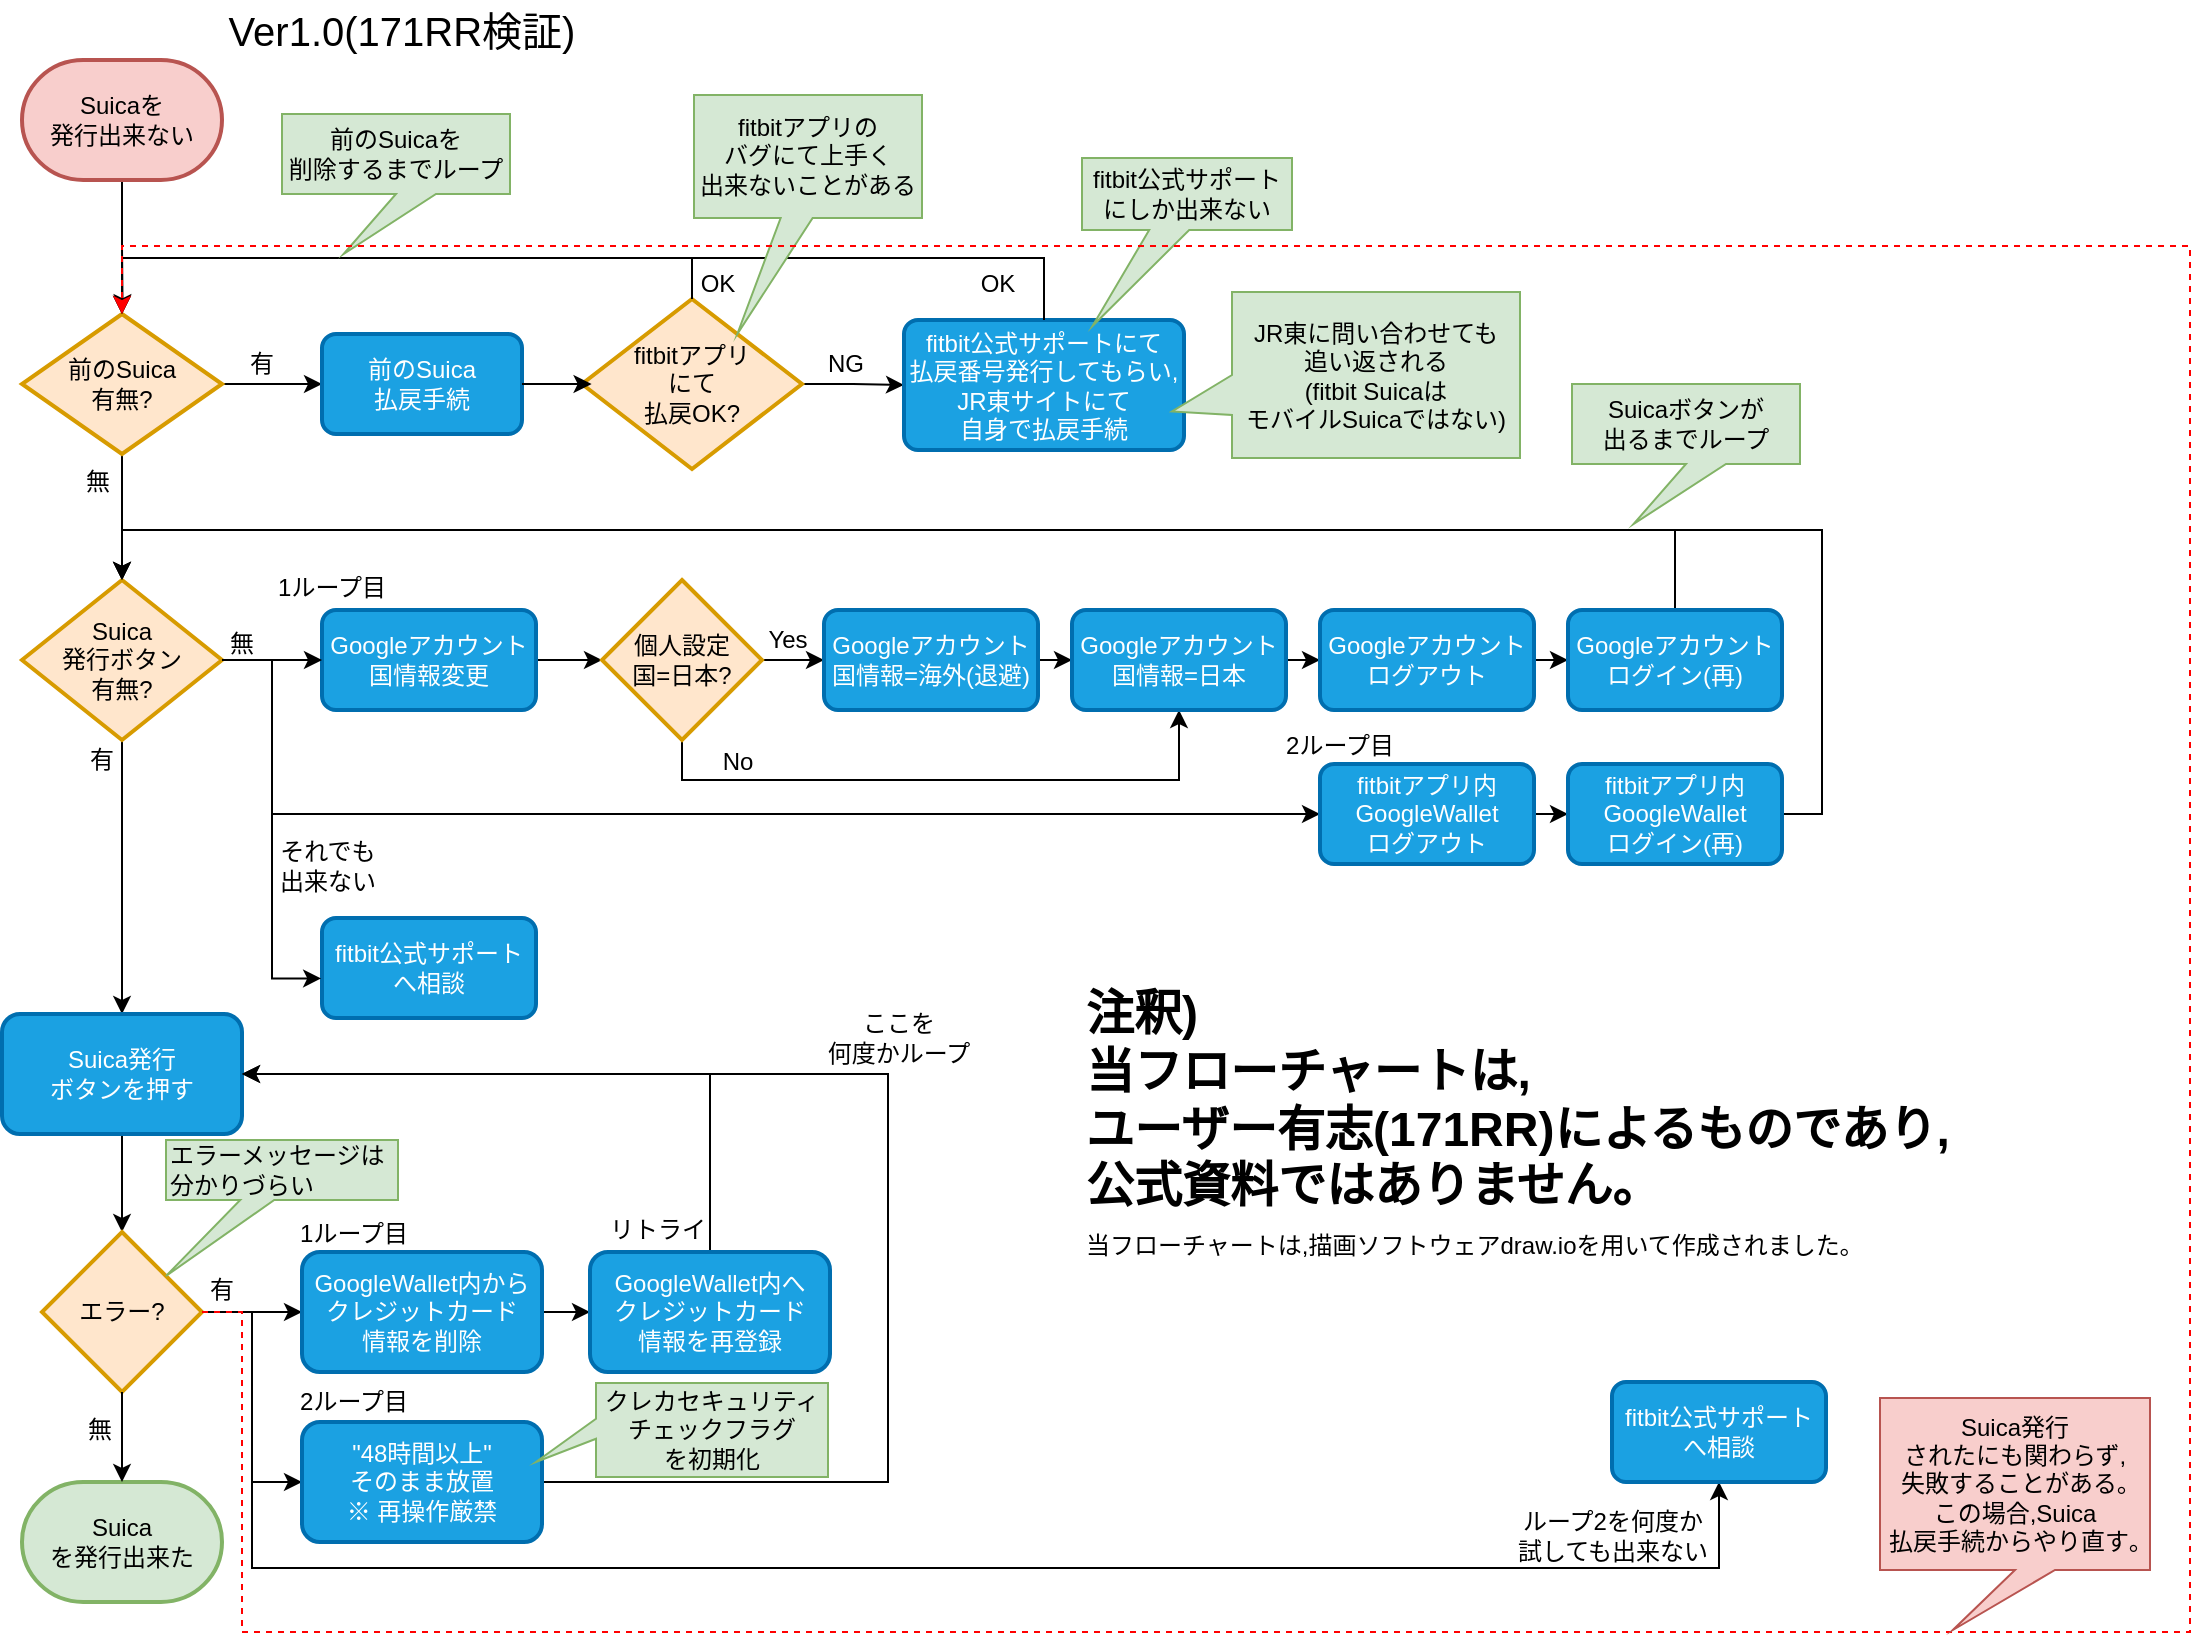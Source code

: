 <mxfile version="26.0.7">
  <diagram name="Ver1.0(171RR検証)" id="FV4QGoX4zU9mgjPyjUHh">
    <mxGraphModel dx="1434" dy="836" grid="0" gridSize="10" guides="1" tooltips="1" connect="1" arrows="1" fold="1" page="1" pageScale="1" pageWidth="1169" pageHeight="827" math="0" shadow="0">
      <root>
        <mxCell id="0" />
        <mxCell id="1" parent="0" />
        <mxCell id="d4zinTMnPMJTzQzroGFV-42" style="edgeStyle=orthogonalEdgeStyle;rounded=0;orthogonalLoop=1;jettySize=auto;html=1;exitX=0.5;exitY=1;exitDx=0;exitDy=0;exitPerimeter=0;" edge="1" parent="1" source="d4zinTMnPMJTzQzroGFV-4">
          <mxGeometry relative="1" as="geometry">
            <mxPoint x="110.31" y="156.103" as="targetPoint" />
          </mxGeometry>
        </mxCell>
        <mxCell id="d4zinTMnPMJTzQzroGFV-4" value="Suicaを&lt;div&gt;発行出来ない&lt;/div&gt;" style="strokeWidth=2;html=1;shape=mxgraph.flowchart.terminator;whiteSpace=wrap;fillColor=#f8cecc;strokeColor=#b85450;" vertex="1" parent="1">
          <mxGeometry x="60" y="30" width="100" height="60" as="geometry" />
        </mxCell>
        <mxCell id="d4zinTMnPMJTzQzroGFV-5" value="Suica&lt;div&gt;を発行出来た&lt;/div&gt;" style="strokeWidth=2;html=1;shape=mxgraph.flowchart.terminator;whiteSpace=wrap;fillColor=#d5e8d4;strokeColor=#82b366;" vertex="1" parent="1">
          <mxGeometry x="60" y="741" width="100" height="60" as="geometry" />
        </mxCell>
        <mxCell id="d4zinTMnPMJTzQzroGFV-10" style="edgeStyle=orthogonalEdgeStyle;rounded=0;orthogonalLoop=1;jettySize=auto;html=1;exitX=1;exitY=0.5;exitDx=0;exitDy=0;exitPerimeter=0;" edge="1" parent="1" source="d4zinTMnPMJTzQzroGFV-6" target="d4zinTMnPMJTzQzroGFV-9">
          <mxGeometry relative="1" as="geometry" />
        </mxCell>
        <mxCell id="d4zinTMnPMJTzQzroGFV-18" style="edgeStyle=orthogonalEdgeStyle;rounded=0;orthogonalLoop=1;jettySize=auto;html=1;exitX=0.5;exitY=1;exitDx=0;exitDy=0;exitPerimeter=0;entryX=0.5;entryY=0;entryDx=0;entryDy=0;" edge="1" parent="1" source="d4zinTMnPMJTzQzroGFV-6" target="d4zinTMnPMJTzQzroGFV-17">
          <mxGeometry relative="1" as="geometry" />
        </mxCell>
        <mxCell id="d4zinTMnPMJTzQzroGFV-6" value="前のSuica&lt;div&gt;有無?&lt;/div&gt;" style="strokeWidth=2;html=1;shape=mxgraph.flowchart.decision;whiteSpace=wrap;fillColor=#ffe6cc;strokeColor=#d79b00;" vertex="1" parent="1">
          <mxGeometry x="60" y="157" width="100" height="70" as="geometry" />
        </mxCell>
        <mxCell id="d4zinTMnPMJTzQzroGFV-48" value="" style="edgeStyle=orthogonalEdgeStyle;rounded=0;orthogonalLoop=1;jettySize=auto;html=1;" edge="1" parent="1" source="d4zinTMnPMJTzQzroGFV-8" target="d4zinTMnPMJTzQzroGFV-47">
          <mxGeometry relative="1" as="geometry" />
        </mxCell>
        <mxCell id="d4zinTMnPMJTzQzroGFV-8" value="Googleアカウント&lt;div&gt;国情報変更&lt;/div&gt;" style="rounded=1;whiteSpace=wrap;html=1;absoluteArcSize=1;arcSize=14;strokeWidth=2;fillColor=#1ba1e2;strokeColor=#006EAF;fontColor=#ffffff;" vertex="1" parent="1">
          <mxGeometry x="210" y="305" width="107" height="50" as="geometry" />
        </mxCell>
        <mxCell id="d4zinTMnPMJTzQzroGFV-9" value="前のSuica&lt;div&gt;払戻手続&lt;/div&gt;" style="rounded=1;whiteSpace=wrap;html=1;absoluteArcSize=1;arcSize=14;strokeWidth=2;fillColor=#1ba1e2;strokeColor=#006EAF;fontColor=#ffffff;" vertex="1" parent="1">
          <mxGeometry x="210" y="167" width="100" height="50" as="geometry" />
        </mxCell>
        <mxCell id="d4zinTMnPMJTzQzroGFV-13" value="有" style="text;html=1;align=center;verticalAlign=middle;whiteSpace=wrap;rounded=0;" vertex="1" parent="1">
          <mxGeometry x="150" y="167" width="60" height="30" as="geometry" />
        </mxCell>
        <mxCell id="d4zinTMnPMJTzQzroGFV-15" value="無" style="text;html=1;align=center;verticalAlign=middle;whiteSpace=wrap;rounded=0;" vertex="1" parent="1">
          <mxGeometry x="68" y="226" width="60" height="30" as="geometry" />
        </mxCell>
        <mxCell id="d4zinTMnPMJTzQzroGFV-16" value="Ver1.0(171RR検証)" style="text;html=1;align=center;verticalAlign=middle;whiteSpace=wrap;rounded=0;fontSize=20;" vertex="1" parent="1">
          <mxGeometry x="160" width="180" height="30" as="geometry" />
        </mxCell>
        <mxCell id="d4zinTMnPMJTzQzroGFV-19" style="edgeStyle=orthogonalEdgeStyle;rounded=0;orthogonalLoop=1;jettySize=auto;html=1;exitX=1;exitY=0.5;exitDx=0;exitDy=0;entryX=0;entryY=0.5;entryDx=0;entryDy=0;" edge="1" parent="1" source="d4zinTMnPMJTzQzroGFV-17" target="d4zinTMnPMJTzQzroGFV-8">
          <mxGeometry relative="1" as="geometry" />
        </mxCell>
        <mxCell id="d4zinTMnPMJTzQzroGFV-74" style="edgeStyle=orthogonalEdgeStyle;rounded=0;orthogonalLoop=1;jettySize=auto;html=1;exitX=1;exitY=0.5;exitDx=0;exitDy=0;entryX=0;entryY=0.5;entryDx=0;entryDy=0;" edge="1" parent="1" source="d4zinTMnPMJTzQzroGFV-17" target="d4zinTMnPMJTzQzroGFV-72">
          <mxGeometry relative="1" as="geometry">
            <Array as="points">
              <mxPoint x="185" y="330" />
              <mxPoint x="185" y="407" />
            </Array>
          </mxGeometry>
        </mxCell>
        <mxCell id="d4zinTMnPMJTzQzroGFV-81" style="edgeStyle=orthogonalEdgeStyle;rounded=0;orthogonalLoop=1;jettySize=auto;html=1;exitX=0.5;exitY=1;exitDx=0;exitDy=0;" edge="1" parent="1" source="d4zinTMnPMJTzQzroGFV-17" target="d4zinTMnPMJTzQzroGFV-68">
          <mxGeometry relative="1" as="geometry" />
        </mxCell>
        <mxCell id="d4zinTMnPMJTzQzroGFV-17" value="Suica&lt;div&gt;発行ボタン&lt;/div&gt;&lt;div&gt;有無?&lt;/div&gt;" style="rhombus;whiteSpace=wrap;html=1;fillColor=#ffe6cc;strokeColor=#d79b00;strokeWidth=2;" vertex="1" parent="1">
          <mxGeometry x="60" y="290" width="100" height="80" as="geometry" />
        </mxCell>
        <mxCell id="d4zinTMnPMJTzQzroGFV-20" value="無" style="text;html=1;align=center;verticalAlign=middle;whiteSpace=wrap;rounded=0;" vertex="1" parent="1">
          <mxGeometry x="140" y="307" width="60" height="30" as="geometry" />
        </mxCell>
        <mxCell id="d4zinTMnPMJTzQzroGFV-21" value="有" style="text;html=1;align=center;verticalAlign=middle;whiteSpace=wrap;rounded=0;" vertex="1" parent="1">
          <mxGeometry x="70" y="364" width="60" height="32" as="geometry" />
        </mxCell>
        <mxCell id="d4zinTMnPMJTzQzroGFV-26" style="edgeStyle=orthogonalEdgeStyle;rounded=0;orthogonalLoop=1;jettySize=auto;html=1;exitX=1;exitY=0.5;exitDx=0;exitDy=0;entryX=0;entryY=0.5;entryDx=0;entryDy=0;" edge="1" parent="1" source="d4zinTMnPMJTzQzroGFV-23" target="d4zinTMnPMJTzQzroGFV-25">
          <mxGeometry relative="1" as="geometry" />
        </mxCell>
        <mxCell id="d4zinTMnPMJTzQzroGFV-23" value="fitbitアプリ&lt;div&gt;にて&lt;/div&gt;&lt;div&gt;払戻OK?&lt;/div&gt;" style="rhombus;whiteSpace=wrap;html=1;fillColor=#ffe6cc;strokeColor=#d79b00;strokeWidth=2;" vertex="1" parent="1">
          <mxGeometry x="340" y="149.5" width="110" height="85" as="geometry" />
        </mxCell>
        <mxCell id="d4zinTMnPMJTzQzroGFV-24" style="edgeStyle=orthogonalEdgeStyle;rounded=0;orthogonalLoop=1;jettySize=auto;html=1;exitX=1;exitY=0.5;exitDx=0;exitDy=0;entryX=0.044;entryY=0.489;entryDx=0;entryDy=0;entryPerimeter=0;" edge="1" parent="1" source="d4zinTMnPMJTzQzroGFV-9" target="d4zinTMnPMJTzQzroGFV-23">
          <mxGeometry relative="1" as="geometry" />
        </mxCell>
        <mxCell id="d4zinTMnPMJTzQzroGFV-25" value="fitbit公式サポート&lt;span style=&quot;background-color: transparent; color: light-dark(rgb(255, 255, 255), rgb(18, 18, 18));&quot;&gt;にて&lt;/span&gt;&lt;div&gt;&lt;span style=&quot;background-color: transparent; color: light-dark(rgb(255, 255, 255), rgb(18, 18, 18));&quot;&gt;払戻番号発行&lt;/span&gt;&lt;span style=&quot;background-color: transparent; color: light-dark(rgb(255, 255, 255), rgb(18, 18, 18));&quot;&gt;してもらい,&lt;/span&gt;&lt;div&gt;JR東サイト&lt;span style=&quot;background-color: transparent; color: light-dark(rgb(255, 255, 255), rgb(18, 18, 18));&quot;&gt;にて&lt;/span&gt;&lt;/div&gt;&lt;div&gt;&lt;span style=&quot;background-color: transparent; color: light-dark(rgb(255, 255, 255), rgb(18, 18, 18));&quot;&gt;自身で&lt;/span&gt;&lt;span style=&quot;background-color: transparent; color: light-dark(rgb(255, 255, 255), rgb(18, 18, 18));&quot;&gt;払戻手続&lt;/span&gt;&lt;/div&gt;&lt;/div&gt;" style="rounded=1;whiteSpace=wrap;html=1;absoluteArcSize=1;arcSize=14;strokeWidth=2;fillColor=#1ba1e2;strokeColor=#006EAF;fontColor=#ffffff;" vertex="1" parent="1">
          <mxGeometry x="501" y="160" width="140" height="65" as="geometry" />
        </mxCell>
        <mxCell id="d4zinTMnPMJTzQzroGFV-28" value="OK" style="text;html=1;align=center;verticalAlign=middle;whiteSpace=wrap;rounded=0;" vertex="1" parent="1">
          <mxGeometry x="518" y="127" width="60" height="30" as="geometry" />
        </mxCell>
        <mxCell id="d4zinTMnPMJTzQzroGFV-29" value="NG" style="text;html=1;align=center;verticalAlign=middle;whiteSpace=wrap;rounded=0;" vertex="1" parent="1">
          <mxGeometry x="442" y="167" width="60" height="30" as="geometry" />
        </mxCell>
        <mxCell id="d4zinTMnPMJTzQzroGFV-22" value="fitbit公式サポート&lt;div&gt;にしか出来ない&lt;/div&gt;" style="shape=callout;whiteSpace=wrap;html=1;perimeter=calloutPerimeter;fillColor=#d5e8d4;strokeColor=#82b366;position2=0.05;size=48;position=0.32;" vertex="1" parent="1">
          <mxGeometry x="590" y="79" width="105" height="84" as="geometry" />
        </mxCell>
        <mxCell id="d4zinTMnPMJTzQzroGFV-43" style="edgeStyle=orthogonalEdgeStyle;rounded=0;orthogonalLoop=1;jettySize=auto;html=1;exitX=0.5;exitY=0;exitDx=0;exitDy=0;entryX=0.5;entryY=0;entryDx=0;entryDy=0;entryPerimeter=0;" edge="1" parent="1" source="d4zinTMnPMJTzQzroGFV-23" target="d4zinTMnPMJTzQzroGFV-6">
          <mxGeometry relative="1" as="geometry">
            <Array as="points">
              <mxPoint x="395" y="129" />
              <mxPoint x="110" y="129" />
            </Array>
          </mxGeometry>
        </mxCell>
        <mxCell id="d4zinTMnPMJTzQzroGFV-44" style="edgeStyle=orthogonalEdgeStyle;rounded=0;orthogonalLoop=1;jettySize=auto;html=1;exitX=0.5;exitY=0;exitDx=0;exitDy=0;entryX=0.5;entryY=0;entryDx=0;entryDy=0;entryPerimeter=0;" edge="1" parent="1" source="d4zinTMnPMJTzQzroGFV-25" target="d4zinTMnPMJTzQzroGFV-6">
          <mxGeometry relative="1" as="geometry">
            <Array as="points">
              <mxPoint x="571" y="129" />
              <mxPoint x="110" y="129" />
            </Array>
          </mxGeometry>
        </mxCell>
        <mxCell id="d4zinTMnPMJTzQzroGFV-45" value="OK" style="text;html=1;align=center;verticalAlign=middle;whiteSpace=wrap;rounded=0;" vertex="1" parent="1">
          <mxGeometry x="378" y="127" width="60" height="30" as="geometry" />
        </mxCell>
        <mxCell id="d4zinTMnPMJTzQzroGFV-46" value="前のSuicaを&lt;div&gt;削除するまでループ&lt;/div&gt;" style="shape=callout;whiteSpace=wrap;html=1;perimeter=calloutPerimeter;fillColor=#d5e8d4;strokeColor=#82b366;position2=0.27;" vertex="1" parent="1">
          <mxGeometry x="190" y="57" width="114" height="70" as="geometry" />
        </mxCell>
        <mxCell id="d4zinTMnPMJTzQzroGFV-50" style="edgeStyle=orthogonalEdgeStyle;rounded=0;orthogonalLoop=1;jettySize=auto;html=1;exitX=1;exitY=0.5;exitDx=0;exitDy=0;entryX=0;entryY=0.5;entryDx=0;entryDy=0;" edge="1" parent="1" source="d4zinTMnPMJTzQzroGFV-47" target="d4zinTMnPMJTzQzroGFV-49">
          <mxGeometry relative="1" as="geometry" />
        </mxCell>
        <mxCell id="d4zinTMnPMJTzQzroGFV-61" style="edgeStyle=orthogonalEdgeStyle;rounded=0;orthogonalLoop=1;jettySize=auto;html=1;exitX=0.5;exitY=1;exitDx=0;exitDy=0;entryX=0.5;entryY=1;entryDx=0;entryDy=0;" edge="1" parent="1" source="d4zinTMnPMJTzQzroGFV-47" target="d4zinTMnPMJTzQzroGFV-51">
          <mxGeometry relative="1" as="geometry" />
        </mxCell>
        <mxCell id="d4zinTMnPMJTzQzroGFV-47" value="個人設定&lt;br&gt;国=日本?" style="rhombus;whiteSpace=wrap;html=1;fillColor=#ffe6cc;strokeColor=#d79b00;strokeWidth=2;" vertex="1" parent="1">
          <mxGeometry x="350" y="290" width="80" height="80" as="geometry" />
        </mxCell>
        <mxCell id="d4zinTMnPMJTzQzroGFV-52" style="edgeStyle=orthogonalEdgeStyle;rounded=0;orthogonalLoop=1;jettySize=auto;html=1;exitX=1;exitY=0.5;exitDx=0;exitDy=0;entryX=0;entryY=0.5;entryDx=0;entryDy=0;" edge="1" parent="1" source="d4zinTMnPMJTzQzroGFV-49" target="d4zinTMnPMJTzQzroGFV-51">
          <mxGeometry relative="1" as="geometry" />
        </mxCell>
        <mxCell id="d4zinTMnPMJTzQzroGFV-49" value="Googleアカウント&lt;div&gt;国情報=海外(退避)&lt;/div&gt;" style="rounded=1;whiteSpace=wrap;html=1;absoluteArcSize=1;arcSize=14;strokeWidth=2;fillColor=#1ba1e2;strokeColor=#006EAF;fontColor=#ffffff;" vertex="1" parent="1">
          <mxGeometry x="461" y="305" width="107" height="50" as="geometry" />
        </mxCell>
        <mxCell id="d4zinTMnPMJTzQzroGFV-64" style="edgeStyle=orthogonalEdgeStyle;rounded=0;orthogonalLoop=1;jettySize=auto;html=1;exitX=1;exitY=0.5;exitDx=0;exitDy=0;" edge="1" parent="1" source="d4zinTMnPMJTzQzroGFV-51" target="d4zinTMnPMJTzQzroGFV-53">
          <mxGeometry relative="1" as="geometry">
            <mxPoint x="707.077" y="329.962" as="targetPoint" />
          </mxGeometry>
        </mxCell>
        <mxCell id="d4zinTMnPMJTzQzroGFV-51" value="Googleアカウント&lt;div&gt;国情報=日本&lt;/div&gt;" style="rounded=1;whiteSpace=wrap;html=1;absoluteArcSize=1;arcSize=14;strokeWidth=2;fillColor=#1ba1e2;strokeColor=#006EAF;fontColor=#ffffff;" vertex="1" parent="1">
          <mxGeometry x="585" y="305" width="107" height="50" as="geometry" />
        </mxCell>
        <mxCell id="d4zinTMnPMJTzQzroGFV-56" style="edgeStyle=orthogonalEdgeStyle;rounded=0;orthogonalLoop=1;jettySize=auto;html=1;exitX=1;exitY=0.5;exitDx=0;exitDy=0;entryX=0;entryY=0.5;entryDx=0;entryDy=0;" edge="1" parent="1" source="d4zinTMnPMJTzQzroGFV-53" target="d4zinTMnPMJTzQzroGFV-55">
          <mxGeometry relative="1" as="geometry" />
        </mxCell>
        <mxCell id="d4zinTMnPMJTzQzroGFV-53" value="Googleアカウント&lt;div&gt;ログアウト&lt;/div&gt;" style="rounded=1;whiteSpace=wrap;html=1;absoluteArcSize=1;arcSize=14;strokeWidth=2;fillColor=#1ba1e2;strokeColor=#006EAF;fontColor=#ffffff;" vertex="1" parent="1">
          <mxGeometry x="709" y="305" width="107" height="50" as="geometry" />
        </mxCell>
        <mxCell id="d4zinTMnPMJTzQzroGFV-58" style="edgeStyle=orthogonalEdgeStyle;rounded=0;orthogonalLoop=1;jettySize=auto;html=1;exitX=0.5;exitY=0;exitDx=0;exitDy=0;entryX=0.5;entryY=0;entryDx=0;entryDy=0;" edge="1" parent="1" source="d4zinTMnPMJTzQzroGFV-55" target="d4zinTMnPMJTzQzroGFV-17">
          <mxGeometry relative="1" as="geometry">
            <Array as="points">
              <mxPoint x="887" y="265" />
              <mxPoint x="110" y="265" />
            </Array>
          </mxGeometry>
        </mxCell>
        <mxCell id="d4zinTMnPMJTzQzroGFV-55" value="Googleアカウント&lt;div&gt;ログイン(再)&lt;/div&gt;" style="rounded=1;whiteSpace=wrap;html=1;absoluteArcSize=1;arcSize=14;strokeWidth=2;fillColor=#1ba1e2;strokeColor=#006EAF;fontColor=#ffffff;" vertex="1" parent="1">
          <mxGeometry x="833" y="305" width="107" height="50" as="geometry" />
        </mxCell>
        <mxCell id="d4zinTMnPMJTzQzroGFV-59" value="Yes" style="text;html=1;align=center;verticalAlign=middle;whiteSpace=wrap;rounded=0;" vertex="1" parent="1">
          <mxGeometry x="413" y="305" width="60" height="30" as="geometry" />
        </mxCell>
        <mxCell id="d4zinTMnPMJTzQzroGFV-60" value="No" style="text;html=1;align=center;verticalAlign=middle;whiteSpace=wrap;rounded=0;" vertex="1" parent="1">
          <mxGeometry x="380" y="366" width="76" height="30" as="geometry" />
        </mxCell>
        <mxCell id="d4zinTMnPMJTzQzroGFV-65" value="fitbit公式サポート&lt;div&gt;へ相談&lt;/div&gt;" style="rounded=1;whiteSpace=wrap;html=1;absoluteArcSize=1;arcSize=14;strokeWidth=2;fillColor=#1ba1e2;strokeColor=#006EAF;fontColor=#ffffff;" vertex="1" parent="1">
          <mxGeometry x="210" y="459" width="107" height="50" as="geometry" />
        </mxCell>
        <mxCell id="d4zinTMnPMJTzQzroGFV-66" style="edgeStyle=orthogonalEdgeStyle;rounded=0;orthogonalLoop=1;jettySize=auto;html=1;exitX=1;exitY=0.5;exitDx=0;exitDy=0;entryX=-0.004;entryY=0.604;entryDx=0;entryDy=0;entryPerimeter=0;" edge="1" parent="1" source="d4zinTMnPMJTzQzroGFV-17" target="d4zinTMnPMJTzQzroGFV-65">
          <mxGeometry relative="1" as="geometry" />
        </mxCell>
        <mxCell id="d4zinTMnPMJTzQzroGFV-67" value="&lt;div&gt;それでも&lt;/div&gt;&lt;div&gt;出来ない&lt;/div&gt;" style="text;html=1;align=center;verticalAlign=middle;whiteSpace=wrap;rounded=0;" vertex="1" parent="1">
          <mxGeometry x="183" y="418" width="60" height="30" as="geometry" />
        </mxCell>
        <mxCell id="d4zinTMnPMJTzQzroGFV-83" style="edgeStyle=orthogonalEdgeStyle;rounded=0;orthogonalLoop=1;jettySize=auto;html=1;exitX=0.5;exitY=1;exitDx=0;exitDy=0;" edge="1" parent="1" source="d4zinTMnPMJTzQzroGFV-68" target="d4zinTMnPMJTzQzroGFV-82">
          <mxGeometry relative="1" as="geometry" />
        </mxCell>
        <mxCell id="d4zinTMnPMJTzQzroGFV-68" value="Suica発行&lt;div&gt;ボタンを押す&lt;/div&gt;" style="rounded=1;whiteSpace=wrap;html=1;fillColor=#1ba1e2;strokeColor=#006EAF;strokeWidth=2;fontColor=#ffffff;" vertex="1" parent="1">
          <mxGeometry x="50" y="507" width="120" height="60" as="geometry" />
        </mxCell>
        <mxCell id="d4zinTMnPMJTzQzroGFV-69" value="Suicaボタンが&lt;div&gt;出るまでループ&lt;/div&gt;" style="shape=callout;whiteSpace=wrap;html=1;perimeter=calloutPerimeter;fillColor=#d5e8d4;strokeColor=#82b366;position2=0.27;" vertex="1" parent="1">
          <mxGeometry x="835" y="192" width="114" height="70" as="geometry" />
        </mxCell>
        <mxCell id="d4zinTMnPMJTzQzroGFV-75" style="edgeStyle=orthogonalEdgeStyle;rounded=0;orthogonalLoop=1;jettySize=auto;html=1;exitX=1;exitY=0.5;exitDx=0;exitDy=0;entryX=0;entryY=0.5;entryDx=0;entryDy=0;" edge="1" parent="1" source="d4zinTMnPMJTzQzroGFV-72" target="d4zinTMnPMJTzQzroGFV-73">
          <mxGeometry relative="1" as="geometry" />
        </mxCell>
        <mxCell id="d4zinTMnPMJTzQzroGFV-72" value="&lt;div&gt;fitbitアプリ内&lt;/div&gt;GoogleWallet&lt;div&gt;ログアウト&lt;/div&gt;" style="rounded=1;whiteSpace=wrap;html=1;absoluteArcSize=1;arcSize=14;strokeWidth=2;fillColor=#1ba1e2;strokeColor=#006EAF;fontColor=#ffffff;" vertex="1" parent="1">
          <mxGeometry x="709" y="382" width="107" height="50" as="geometry" />
        </mxCell>
        <mxCell id="d4zinTMnPMJTzQzroGFV-77" style="edgeStyle=orthogonalEdgeStyle;rounded=0;orthogonalLoop=1;jettySize=auto;html=1;exitX=1;exitY=0.5;exitDx=0;exitDy=0;entryX=0.5;entryY=0;entryDx=0;entryDy=0;" edge="1" parent="1" source="d4zinTMnPMJTzQzroGFV-73" target="d4zinTMnPMJTzQzroGFV-17">
          <mxGeometry relative="1" as="geometry">
            <Array as="points">
              <mxPoint x="960" y="407" />
              <mxPoint x="960" y="265" />
              <mxPoint x="110" y="265" />
            </Array>
          </mxGeometry>
        </mxCell>
        <mxCell id="d4zinTMnPMJTzQzroGFV-73" value="&lt;div&gt;fitbitアプリ内&lt;br&gt;&lt;/div&gt;GoogleWallet&lt;div&gt;ログイン(再)&lt;/div&gt;" style="rounded=1;whiteSpace=wrap;html=1;absoluteArcSize=1;arcSize=14;strokeWidth=2;fillColor=#1ba1e2;strokeColor=#006EAF;fontColor=#ffffff;" vertex="1" parent="1">
          <mxGeometry x="833" y="382" width="107" height="50" as="geometry" />
        </mxCell>
        <mxCell id="d4zinTMnPMJTzQzroGFV-79" value="1ループ目" style="text;html=1;align=center;verticalAlign=middle;whiteSpace=wrap;rounded=0;" vertex="1" parent="1">
          <mxGeometry x="185" y="279" width="60" height="30" as="geometry" />
        </mxCell>
        <mxCell id="d4zinTMnPMJTzQzroGFV-80" value="2ループ目" style="text;html=1;align=center;verticalAlign=middle;whiteSpace=wrap;rounded=0;" vertex="1" parent="1">
          <mxGeometry x="689" y="358" width="60" height="30" as="geometry" />
        </mxCell>
        <mxCell id="d4zinTMnPMJTzQzroGFV-88" style="edgeStyle=orthogonalEdgeStyle;rounded=0;orthogonalLoop=1;jettySize=auto;html=1;exitX=1;exitY=0.5;exitDx=0;exitDy=0;entryX=0;entryY=0.5;entryDx=0;entryDy=0;" edge="1" parent="1" source="d4zinTMnPMJTzQzroGFV-82" target="d4zinTMnPMJTzQzroGFV-87">
          <mxGeometry relative="1" as="geometry" />
        </mxCell>
        <mxCell id="d4zinTMnPMJTzQzroGFV-96" style="edgeStyle=orthogonalEdgeStyle;rounded=0;orthogonalLoop=1;jettySize=auto;html=1;exitX=1;exitY=0.5;exitDx=0;exitDy=0;entryX=0;entryY=0.5;entryDx=0;entryDy=0;" edge="1" parent="1" source="d4zinTMnPMJTzQzroGFV-82" target="d4zinTMnPMJTzQzroGFV-95">
          <mxGeometry relative="1" as="geometry" />
        </mxCell>
        <mxCell id="d4zinTMnPMJTzQzroGFV-119" style="edgeStyle=orthogonalEdgeStyle;rounded=0;orthogonalLoop=1;jettySize=auto;html=1;exitX=1;exitY=0.5;exitDx=0;exitDy=0;entryX=0.5;entryY=1;entryDx=0;entryDy=0;" edge="1" parent="1" source="d4zinTMnPMJTzQzroGFV-82" target="d4zinTMnPMJTzQzroGFV-100">
          <mxGeometry relative="1" as="geometry">
            <Array as="points">
              <mxPoint x="175" y="656" />
              <mxPoint x="175" y="784" />
              <mxPoint x="909" y="784" />
            </Array>
          </mxGeometry>
        </mxCell>
        <mxCell id="d4zinTMnPMJTzQzroGFV-82" value="エラー?" style="rhombus;whiteSpace=wrap;html=1;fillColor=#ffe6cc;strokeColor=#d79b00;strokeWidth=2;" vertex="1" parent="1">
          <mxGeometry x="70" y="616" width="80" height="80" as="geometry" />
        </mxCell>
        <mxCell id="d4zinTMnPMJTzQzroGFV-84" style="edgeStyle=orthogonalEdgeStyle;rounded=0;orthogonalLoop=1;jettySize=auto;html=1;exitX=0.5;exitY=1;exitDx=0;exitDy=0;entryX=0.5;entryY=0;entryDx=0;entryDy=0;entryPerimeter=0;" edge="1" parent="1" source="d4zinTMnPMJTzQzroGFV-82" target="d4zinTMnPMJTzQzroGFV-5">
          <mxGeometry relative="1" as="geometry" />
        </mxCell>
        <mxCell id="d4zinTMnPMJTzQzroGFV-85" value="無" style="text;html=1;align=center;verticalAlign=middle;whiteSpace=wrap;rounded=0;" vertex="1" parent="1">
          <mxGeometry x="69" y="699" width="60" height="32" as="geometry" />
        </mxCell>
        <mxCell id="d4zinTMnPMJTzQzroGFV-90" style="edgeStyle=orthogonalEdgeStyle;rounded=0;orthogonalLoop=1;jettySize=auto;html=1;exitX=1;exitY=0.5;exitDx=0;exitDy=0;entryX=0;entryY=0.5;entryDx=0;entryDy=0;" edge="1" parent="1" source="d4zinTMnPMJTzQzroGFV-87" target="d4zinTMnPMJTzQzroGFV-89">
          <mxGeometry relative="1" as="geometry" />
        </mxCell>
        <mxCell id="d4zinTMnPMJTzQzroGFV-87" value="GoogleWallet内から&lt;div&gt;クレジットカード&lt;/div&gt;&lt;div&gt;情報を削除&lt;/div&gt;" style="rounded=1;whiteSpace=wrap;html=1;fillColor=#1ba1e2;fontColor=#ffffff;strokeColor=#006EAF;strokeWidth=2;" vertex="1" parent="1">
          <mxGeometry x="200" y="626" width="120" height="60" as="geometry" />
        </mxCell>
        <mxCell id="d4zinTMnPMJTzQzroGFV-98" style="edgeStyle=orthogonalEdgeStyle;rounded=0;orthogonalLoop=1;jettySize=auto;html=1;exitX=0.5;exitY=0;exitDx=0;exitDy=0;entryX=1;entryY=0.5;entryDx=0;entryDy=0;" edge="1" parent="1" source="d4zinTMnPMJTzQzroGFV-89" target="d4zinTMnPMJTzQzroGFV-68">
          <mxGeometry relative="1" as="geometry" />
        </mxCell>
        <mxCell id="d4zinTMnPMJTzQzroGFV-89" value="GoogleWallet内へ&lt;div&gt;クレジットカード&lt;/div&gt;&lt;div&gt;情報を再登録&lt;/div&gt;" style="rounded=1;whiteSpace=wrap;html=1;fillColor=#1ba1e2;fontColor=#ffffff;strokeColor=#006EAF;strokeWidth=2;" vertex="1" parent="1">
          <mxGeometry x="344" y="626" width="120" height="60" as="geometry" />
        </mxCell>
        <mxCell id="d4zinTMnPMJTzQzroGFV-92" value="リトライ" style="text;html=1;align=center;verticalAlign=middle;whiteSpace=wrap;rounded=0;" vertex="1" parent="1">
          <mxGeometry x="348" y="598" width="60" height="33" as="geometry" />
        </mxCell>
        <mxCell id="d4zinTMnPMJTzQzroGFV-93" value="1ループ目" style="text;html=1;align=center;verticalAlign=middle;whiteSpace=wrap;rounded=0;" vertex="1" parent="1">
          <mxGeometry x="196" y="602" width="60" height="30" as="geometry" />
        </mxCell>
        <mxCell id="d4zinTMnPMJTzQzroGFV-94" value="有" style="text;html=1;align=center;verticalAlign=middle;whiteSpace=wrap;rounded=0;" vertex="1" parent="1">
          <mxGeometry x="130" y="629" width="60" height="32" as="geometry" />
        </mxCell>
        <mxCell id="d4zinTMnPMJTzQzroGFV-97" style="edgeStyle=orthogonalEdgeStyle;rounded=0;orthogonalLoop=1;jettySize=auto;html=1;exitX=1;exitY=0.5;exitDx=0;exitDy=0;entryX=1;entryY=0.5;entryDx=0;entryDy=0;" edge="1" parent="1" source="d4zinTMnPMJTzQzroGFV-95" target="d4zinTMnPMJTzQzroGFV-68">
          <mxGeometry relative="1" as="geometry">
            <Array as="points">
              <mxPoint x="493" y="741" />
              <mxPoint x="493" y="537" />
            </Array>
          </mxGeometry>
        </mxCell>
        <mxCell id="d4zinTMnPMJTzQzroGFV-95" value="&quot;48時間以上&quot;&lt;div&gt;&lt;div&gt;そのまま放置&lt;/div&gt;&lt;/div&gt;&lt;div&gt;※ 再操作厳禁&lt;/div&gt;" style="rounded=1;whiteSpace=wrap;html=1;fillColor=#1ba1e2;fontColor=#ffffff;strokeColor=#006EAF;strokeWidth=2;" vertex="1" parent="1">
          <mxGeometry x="200" y="711" width="120" height="60" as="geometry" />
        </mxCell>
        <mxCell id="d4zinTMnPMJTzQzroGFV-99" value="2ループ目" style="text;html=1;align=center;verticalAlign=middle;whiteSpace=wrap;rounded=0;" vertex="1" parent="1">
          <mxGeometry x="196" y="686" width="60" height="30" as="geometry" />
        </mxCell>
        <mxCell id="d4zinTMnPMJTzQzroGFV-100" value="fitbit公式サポート&lt;div&gt;へ相談&lt;/div&gt;" style="rounded=1;whiteSpace=wrap;html=1;absoluteArcSize=1;arcSize=14;strokeWidth=2;fillColor=#1ba1e2;strokeColor=#006EAF;fontColor=#ffffff;" vertex="1" parent="1">
          <mxGeometry x="855" y="691" width="107" height="50" as="geometry" />
        </mxCell>
        <mxCell id="d4zinTMnPMJTzQzroGFV-104" value="&lt;div&gt;ループ2を何度か&lt;/div&gt;&lt;div&gt;試しても出来ない&lt;/div&gt;" style="text;html=1;align=center;verticalAlign=middle;whiteSpace=wrap;rounded=0;" vertex="1" parent="1">
          <mxGeometry x="784" y="753" width="143" height="30" as="geometry" />
        </mxCell>
        <mxCell id="d4zinTMnPMJTzQzroGFV-105" value="クレカセキュリティ&lt;div&gt;チェックフラグ&lt;/div&gt;&lt;div&gt;を初期化&lt;/div&gt;" style="shape=callout;whiteSpace=wrap;html=1;perimeter=calloutPerimeter;size=30;position=0.38;position2=0.84;direction=south;base=10;fillColor=#d5e8d4;strokeColor=#82b366;" vertex="1" parent="1">
          <mxGeometry x="317" y="691.5" width="146" height="47" as="geometry" />
        </mxCell>
        <mxCell id="d4zinTMnPMJTzQzroGFV-106" value="JR東に&lt;span style=&quot;background-color: transparent; color: light-dark(rgb(0, 0, 0), rgb(255, 255, 255));&quot;&gt;問い合わせても&lt;/span&gt;&lt;div&gt;追い返される&lt;br&gt;(fitbit Suicaは&lt;/div&gt;&lt;div&gt;モバイルSuicaではない)&lt;/div&gt;" style="shape=callout;whiteSpace=wrap;html=1;perimeter=calloutPerimeter;fillColor=#d5e8d4;strokeColor=#82b366;position2=0.72;direction=south;" vertex="1" parent="1">
          <mxGeometry x="635" y="146" width="174" height="83" as="geometry" />
        </mxCell>
        <mxCell id="d4zinTMnPMJTzQzroGFV-107" value="fitbitアプリの&lt;div&gt;バグにて&lt;span style=&quot;background-color: transparent; color: light-dark(rgb(0, 0, 0), rgb(255, 255, 255));&quot;&gt;上手く&lt;/span&gt;&lt;/div&gt;&lt;div&gt;&lt;span style=&quot;background-color: transparent; color: light-dark(rgb(0, 0, 0), rgb(255, 255, 255));&quot;&gt;出来ないことがある&lt;/span&gt;&lt;/div&gt;" style="shape=callout;whiteSpace=wrap;html=1;perimeter=calloutPerimeter;fillColor=#d5e8d4;strokeColor=#82b366;position2=0.19;base=16;size=58;position=0.38;" vertex="1" parent="1">
          <mxGeometry x="396" y="47.5" width="114" height="119.5" as="geometry" />
        </mxCell>
        <mxCell id="d4zinTMnPMJTzQzroGFV-108" value="エラーメッセージは&lt;div&gt;分かりづらい&lt;/div&gt;" style="shape=callout;whiteSpace=wrap;html=1;perimeter=calloutPerimeter;fillColor=#d5e8d4;strokeColor=#82b366;position2=0;base=17;size=38;position=0.32;direction=east;align=left;" vertex="1" parent="1">
          <mxGeometry x="132" y="570" width="116" height="68" as="geometry" />
        </mxCell>
        <mxCell id="d4zinTMnPMJTzQzroGFV-111" style="edgeStyle=orthogonalEdgeStyle;rounded=0;orthogonalLoop=1;jettySize=auto;html=1;exitX=1;exitY=0.5;exitDx=0;exitDy=0;entryX=0.5;entryY=0;entryDx=0;entryDy=0;entryPerimeter=0;strokeColor=#FF0000;dashed=1;" edge="1" parent="1" source="d4zinTMnPMJTzQzroGFV-82" target="d4zinTMnPMJTzQzroGFV-6">
          <mxGeometry relative="1" as="geometry">
            <Array as="points">
              <mxPoint x="170" y="656" />
              <mxPoint x="170" y="816" />
              <mxPoint x="1144" y="816" />
              <mxPoint x="1144" y="123" />
              <mxPoint x="110" y="123" />
            </Array>
          </mxGeometry>
        </mxCell>
        <mxCell id="d4zinTMnPMJTzQzroGFV-115" value="" style="group" vertex="1" connectable="0" parent="1">
          <mxGeometry x="590" y="486" width="450" height="152" as="geometry" />
        </mxCell>
        <mxCell id="d4zinTMnPMJTzQzroGFV-2" value="&lt;h1 style=&quot;margin-top: 0px;&quot;&gt;注釈)&lt;br&gt;当フローチャートは,&lt;br&gt;ユーザー有志(171RR)によるものであり,公式資料ではありません｡&lt;/h1&gt;" style="text;html=1;align=left;verticalAlign=top;whiteSpace=wrap;rounded=0;" vertex="1" parent="d4zinTMnPMJTzQzroGFV-115">
          <mxGeometry width="450" height="140" as="geometry" />
        </mxCell>
        <mxCell id="d4zinTMnPMJTzQzroGFV-3" value="当フローチャートは,&lt;span style=&quot;background-color: transparent; color: light-dark(rgb(0, 0, 0), rgb(255, 255, 255));&quot;&gt;描画ソフトウェアdraw.ioを用いて作成されました｡&lt;/span&gt;" style="text;html=1;align=left;verticalAlign=middle;whiteSpace=wrap;rounded=0;fontSize=12;" vertex="1" parent="d4zinTMnPMJTzQzroGFV-115">
          <mxGeometry y="122" width="430" height="30" as="geometry" />
        </mxCell>
        <mxCell id="d4zinTMnPMJTzQzroGFV-120" value="Suica発行&lt;div&gt;された&lt;span style=&quot;background-color: transparent; color: light-dark(rgb(0, 0, 0), rgb(255, 255, 255));&quot;&gt;にも関わらず,&lt;/span&gt;&lt;div&gt;失敗することがある｡&lt;/div&gt;&lt;/div&gt;&lt;div&gt;この場合,Suica&lt;/div&gt;&lt;div&gt;&lt;span style=&quot;background-color: transparent; color: light-dark(rgb(0, 0, 0), rgb(255, 255, 255));&quot;&gt;払戻手続&lt;/span&gt;&lt;span style=&quot;background-color: transparent; color: light-dark(rgb(0, 0, 0), rgb(255, 255, 255));&quot;&gt;からやり直す｡&lt;/span&gt;&lt;/div&gt;" style="shape=callout;whiteSpace=wrap;html=1;perimeter=calloutPerimeter;fillColor=#f8cecc;strokeColor=#b85450;position2=0.27;" vertex="1" parent="1">
          <mxGeometry x="989" y="699" width="135" height="116" as="geometry" />
        </mxCell>
        <mxCell id="d4zinTMnPMJTzQzroGFV-122" value="ここを&lt;div&gt;何度かループ&lt;/div&gt;" style="text;html=1;align=center;verticalAlign=middle;whiteSpace=wrap;rounded=0;" vertex="1" parent="1">
          <mxGeometry x="456" y="502" width="85" height="33" as="geometry" />
        </mxCell>
      </root>
    </mxGraphModel>
  </diagram>
</mxfile>
